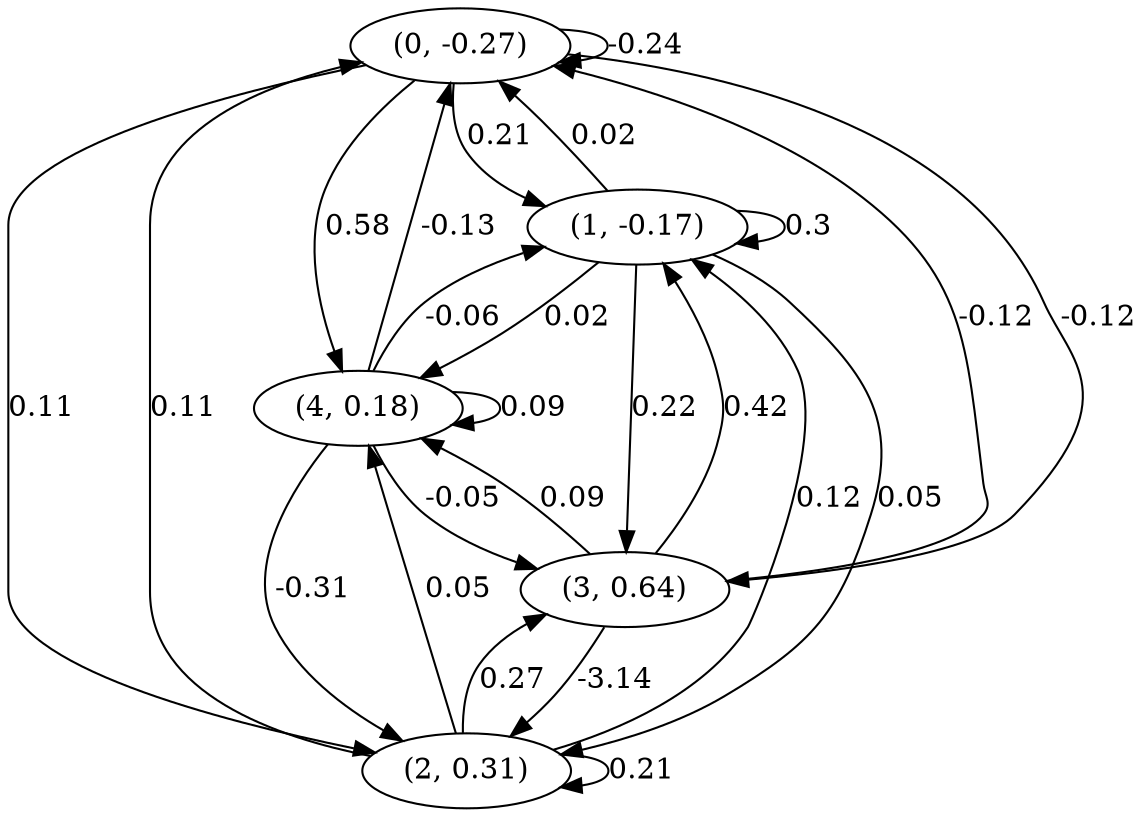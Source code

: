digraph {
    0 [ label = "(0, -0.27)" ]
    1 [ label = "(1, -0.17)" ]
    2 [ label = "(2, 0.31)" ]
    3 [ label = "(3, 0.64)" ]
    4 [ label = "(4, 0.18)" ]
    0 -> 0 [ label = "-0.24" ]
    1 -> 1 [ label = "0.3" ]
    2 -> 2 [ label = "0.21" ]
    4 -> 4 [ label = "0.09" ]
    1 -> 0 [ label = "0.02" ]
    2 -> 0 [ label = "0.11" ]
    3 -> 0 [ label = "-0.12" ]
    4 -> 0 [ label = "-0.13" ]
    0 -> 1 [ label = "0.21" ]
    2 -> 1 [ label = "0.12" ]
    3 -> 1 [ label = "0.42" ]
    4 -> 1 [ label = "-0.06" ]
    0 -> 2 [ label = "0.11" ]
    1 -> 2 [ label = "0.05" ]
    3 -> 2 [ label = "-3.14" ]
    4 -> 2 [ label = "-0.31" ]
    0 -> 3 [ label = "-0.12" ]
    1 -> 3 [ label = "0.22" ]
    2 -> 3 [ label = "0.27" ]
    4 -> 3 [ label = "-0.05" ]
    0 -> 4 [ label = "0.58" ]
    1 -> 4 [ label = "0.02" ]
    2 -> 4 [ label = "0.05" ]
    3 -> 4 [ label = "0.09" ]
}

